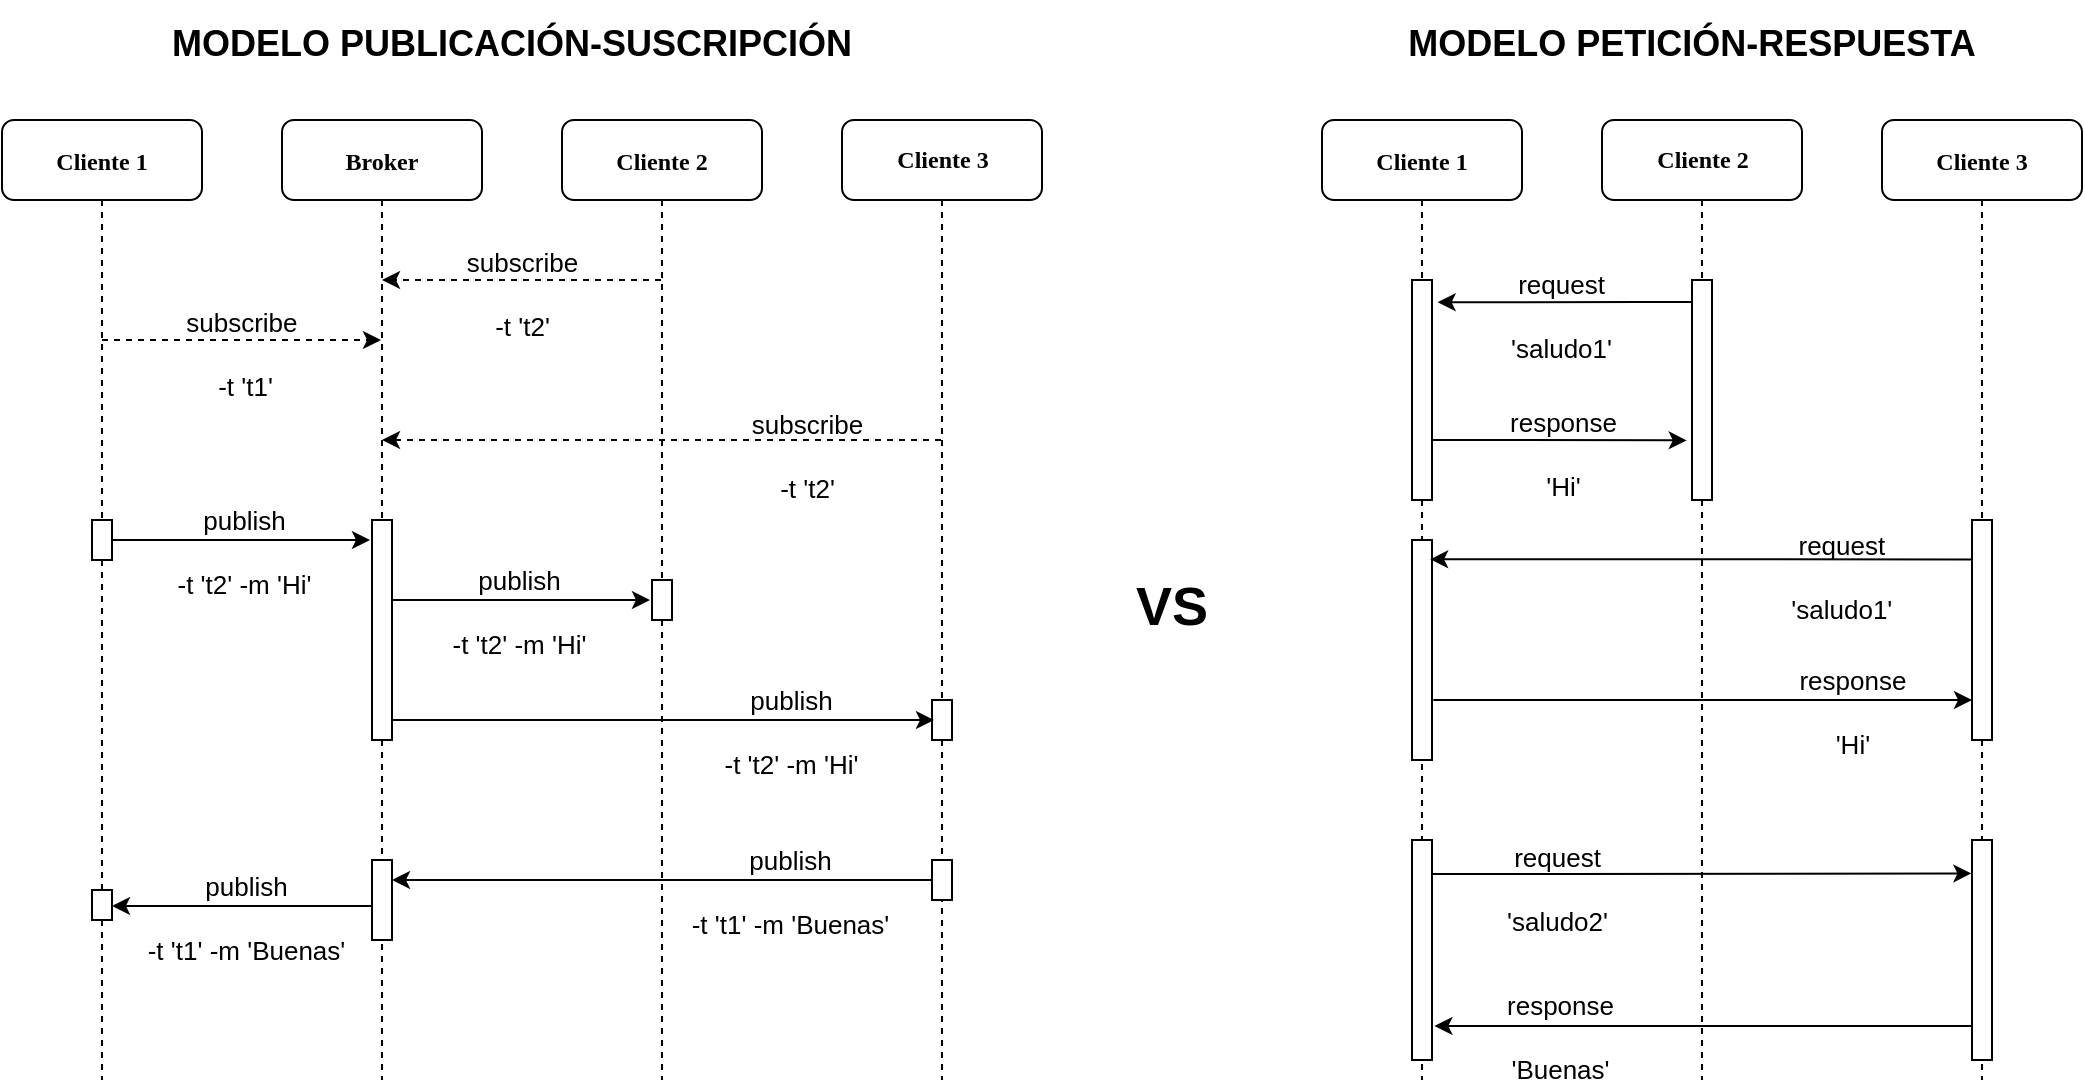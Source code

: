 <mxfile version="24.5.4" type="github">
  <diagram name="Page-1" id="13e1069c-82ec-6db2-03f1-153e76fe0fe0">
    <mxGraphModel dx="1434" dy="753" grid="1" gridSize="10" guides="1" tooltips="1" connect="1" arrows="1" fold="1" page="1" pageScale="1" pageWidth="1100" pageHeight="850" background="none" math="0" shadow="0">
      <root>
        <mxCell id="0" />
        <mxCell id="1" parent="0" />
        <mxCell id="7baba1c4bc27f4b0-2" value="Broker" style="shape=umlLifeline;perimeter=lifelinePerimeter;container=1;collapsible=0;recursiveResize=0;outlineConnect=0;rounded=1;shadow=0;comic=0;labelBackgroundColor=none;strokeWidth=1;fontFamily=Verdana;fontSize=12;align=center;fontStyle=1" parent="1" vertex="1">
          <mxGeometry x="160" y="80" width="100" height="480" as="geometry" />
        </mxCell>
        <mxCell id="7baba1c4bc27f4b0-10" value="" style="html=1;points=[];perimeter=orthogonalPerimeter;rounded=0;shadow=0;comic=0;labelBackgroundColor=none;strokeWidth=1;fontFamily=Verdana;fontSize=12;align=center;" parent="7baba1c4bc27f4b0-2" vertex="1">
          <mxGeometry x="45" y="200" width="10" height="110" as="geometry" />
        </mxCell>
        <mxCell id="AQsl2rZMWKQkd6-zd7d1-16" value="" style="html=1;points=[];perimeter=orthogonalPerimeter;rounded=0;shadow=0;comic=0;labelBackgroundColor=none;strokeWidth=1;fontFamily=Verdana;fontSize=12;align=center;" parent="7baba1c4bc27f4b0-2" vertex="1">
          <mxGeometry x="45" y="370" width="10" height="40" as="geometry" />
        </mxCell>
        <mxCell id="AQsl2rZMWKQkd6-zd7d1-7" value="" style="edgeStyle=orthogonalEdgeStyle;rounded=0;orthogonalLoop=1;jettySize=auto;dashed=1;labelBackgroundColor=none;fontSize=13;" parent="1" source="7baba1c4bc27f4b0-3" target="7baba1c4bc27f4b0-2" edge="1">
          <mxGeometry relative="1" as="geometry">
            <Array as="points">
              <mxPoint x="280" y="160" />
              <mxPoint x="280" y="160" />
            </Array>
          </mxGeometry>
        </mxCell>
        <mxCell id="AQsl2rZMWKQkd6-zd7d1-8" value="subscribe&#xa;&#xa;-t &#39;t2&#39;&#xa;" style="edgeLabel;align=center;verticalAlign=middle;resizable=0;points=[];labelBackgroundColor=none;fontSize=13;" parent="AQsl2rZMWKQkd6-zd7d1-7" vertex="1" connectable="0">
          <mxGeometry x="-0.133" y="-1" relative="1" as="geometry">
            <mxPoint x="-9" y="15" as="offset" />
          </mxGeometry>
        </mxCell>
        <mxCell id="7baba1c4bc27f4b0-3" value="Cliente 2" style="shape=umlLifeline;perimeter=lifelinePerimeter;container=1;collapsible=0;recursiveResize=0;outlineConnect=0;rounded=1;shadow=0;comic=0;labelBackgroundColor=none;strokeWidth=1;fontFamily=Verdana;fontSize=12;align=center;fontStyle=1" parent="1" vertex="1">
          <mxGeometry x="300" y="80" width="100" height="480" as="geometry" />
        </mxCell>
        <mxCell id="7baba1c4bc27f4b0-13" value="" style="html=1;points=[];perimeter=orthogonalPerimeter;rounded=0;shadow=0;comic=0;labelBackgroundColor=none;strokeWidth=1;fontFamily=Verdana;fontSize=12;align=center;" parent="7baba1c4bc27f4b0-3" vertex="1">
          <mxGeometry x="45" y="230" width="10" height="20" as="geometry" />
        </mxCell>
        <mxCell id="7baba1c4bc27f4b0-5" value="Cliente 1" style="shape=umlLifeline;perimeter=lifelinePerimeter;container=1;collapsible=0;recursiveResize=0;outlineConnect=0;rounded=1;shadow=0;comic=0;labelBackgroundColor=none;strokeWidth=1;fontFamily=Verdana;fontSize=12;align=center;fontStyle=1" parent="1" vertex="1">
          <mxGeometry x="680" y="80" width="100" height="480" as="geometry" />
        </mxCell>
        <mxCell id="7baba1c4bc27f4b0-19" value="" style="html=1;points=[];perimeter=orthogonalPerimeter;rounded=0;shadow=0;comic=0;labelBackgroundColor=none;strokeWidth=1;fontFamily=Verdana;fontSize=12;align=center;" parent="7baba1c4bc27f4b0-5" vertex="1">
          <mxGeometry x="45" y="80" width="10" height="110" as="geometry" />
        </mxCell>
        <mxCell id="AQsl2rZMWKQkd6-zd7d1-40" value="" style="html=1;points=[];perimeter=orthogonalPerimeter;rounded=0;shadow=0;comic=0;labelBackgroundColor=none;strokeWidth=1;fontFamily=Verdana;fontSize=12;align=center;" parent="7baba1c4bc27f4b0-5" vertex="1">
          <mxGeometry x="45" y="210" width="10" height="110" as="geometry" />
        </mxCell>
        <mxCell id="AQsl2rZMWKQkd6-zd7d1-45" value="" style="html=1;points=[];perimeter=orthogonalPerimeter;rounded=0;shadow=0;comic=0;labelBackgroundColor=none;strokeWidth=1;fontFamily=Verdana;fontSize=12;align=center;" parent="7baba1c4bc27f4b0-5" vertex="1">
          <mxGeometry x="45" y="360" width="10" height="110" as="geometry" />
        </mxCell>
        <mxCell id="7baba1c4bc27f4b0-6" value="Cliente 2" style="shape=umlLifeline;perimeter=lifelinePerimeter;container=1;collapsible=0;recursiveResize=0;outlineConnect=0;rounded=1;shadow=0;comic=0;labelBackgroundColor=none;strokeWidth=1;fontFamily=Verdana;fontSize=12;align=center;html=1;fontStyle=1" parent="1" vertex="1">
          <mxGeometry x="820" y="80" width="100" height="480" as="geometry" />
        </mxCell>
        <mxCell id="AQsl2rZMWKQkd6-zd7d1-29" value="" style="html=1;points=[];perimeter=orthogonalPerimeter;rounded=0;shadow=0;comic=0;labelBackgroundColor=none;strokeWidth=1;fontFamily=Verdana;fontSize=12;align=center;" parent="7baba1c4bc27f4b0-6" vertex="1">
          <mxGeometry x="45" y="80" width="10" height="110" as="geometry" />
        </mxCell>
        <mxCell id="7baba1c4bc27f4b0-7" value="Cliente 3" style="shape=umlLifeline;perimeter=lifelinePerimeter;container=1;collapsible=0;recursiveResize=0;outlineConnect=0;rounded=1;shadow=0;comic=0;labelBackgroundColor=none;strokeWidth=1;fontFamily=Verdana;fontSize=12;align=center;fontStyle=1" parent="1" vertex="1">
          <mxGeometry x="960" y="80" width="100" height="480" as="geometry" />
        </mxCell>
        <mxCell id="AQsl2rZMWKQkd6-zd7d1-39" value="" style="html=1;points=[];perimeter=orthogonalPerimeter;rounded=0;shadow=0;comic=0;labelBackgroundColor=none;strokeWidth=1;fontFamily=Verdana;fontSize=12;align=center;" parent="7baba1c4bc27f4b0-7" vertex="1">
          <mxGeometry x="45" y="200" width="10" height="110" as="geometry" />
        </mxCell>
        <mxCell id="AQsl2rZMWKQkd6-zd7d1-46" value="" style="html=1;points=[];perimeter=orthogonalPerimeter;rounded=0;shadow=0;comic=0;labelBackgroundColor=none;strokeWidth=1;fontFamily=Verdana;fontSize=12;align=center;" parent="7baba1c4bc27f4b0-7" vertex="1">
          <mxGeometry x="45" y="360" width="10" height="110" as="geometry" />
        </mxCell>
        <mxCell id="AQsl2rZMWKQkd6-zd7d1-3" style="edgeStyle=orthogonalEdgeStyle;rounded=0;orthogonalLoop=1;jettySize=auto;html=1;dashed=1;" parent="1" source="7baba1c4bc27f4b0-8" target="7baba1c4bc27f4b0-2" edge="1">
          <mxGeometry relative="1" as="geometry">
            <Array as="points">
              <mxPoint x="140" y="190" />
              <mxPoint x="140" y="190" />
            </Array>
          </mxGeometry>
        </mxCell>
        <mxCell id="AQsl2rZMWKQkd6-zd7d1-4" value="subscribe &#xa;&#xa;-t &#39;t1&#39;" style="edgeLabel;align=center;verticalAlign=middle;resizable=0;points=[];fontStyle=0;fontSize=13;labelBackgroundColor=none;spacing=2;spacingBottom=0;" parent="AQsl2rZMWKQkd6-zd7d1-3" vertex="1" connectable="0">
          <mxGeometry x="-0.207" y="1" relative="1" as="geometry">
            <mxPoint x="16" y="7" as="offset" />
          </mxGeometry>
        </mxCell>
        <mxCell id="AQsl2rZMWKQkd6-zd7d1-5" value="" style="edgeStyle=orthogonalEdgeStyle;rounded=0;orthogonalLoop=1;jettySize=auto;fontSize=15;" parent="1" source="AQsl2rZMWKQkd6-zd7d1-18" edge="1">
          <mxGeometry relative="1" as="geometry">
            <mxPoint x="204" y="290" as="targetPoint" />
            <Array as="points">
              <mxPoint x="140" y="290" />
              <mxPoint x="140" y="290" />
            </Array>
          </mxGeometry>
        </mxCell>
        <mxCell id="AQsl2rZMWKQkd6-zd7d1-6" value="publish&#xa;&#xa;-t &#39;t2&#39; -m &#39;Hi&#39;" style="edgeLabel;align=center;verticalAlign=middle;resizable=0;points=[];fontSize=13;labelBackgroundColor=none;" parent="AQsl2rZMWKQkd6-zd7d1-5" vertex="1" connectable="0">
          <mxGeometry x="0.221" relative="1" as="geometry">
            <mxPoint x="-13" y="5" as="offset" />
          </mxGeometry>
        </mxCell>
        <mxCell id="7baba1c4bc27f4b0-8" value="Cliente 1" style="shape=umlLifeline;perimeter=lifelinePerimeter;container=1;collapsible=0;recursiveResize=0;outlineConnect=0;rounded=1;shadow=0;comic=0;labelBackgroundColor=none;strokeWidth=1;fontFamily=Verdana;fontSize=12;align=center;perimeterSpacing=1;size=40;fixDash=0;fillColor=default;fontStyle=1" parent="1" vertex="1">
          <mxGeometry x="20" y="80" width="100" height="480" as="geometry" />
        </mxCell>
        <mxCell id="AQsl2rZMWKQkd6-zd7d1-23" value="" style="html=1;points=[];perimeter=orthogonalPerimeter;rounded=0;shadow=0;comic=0;labelBackgroundColor=none;strokeWidth=1;fontFamily=Verdana;fontSize=12;align=center;" parent="7baba1c4bc27f4b0-8" vertex="1">
          <mxGeometry x="45" y="385" width="10" height="15" as="geometry" />
        </mxCell>
        <mxCell id="AQsl2rZMWKQkd6-zd7d1-1" value="Cliente 3&lt;br&gt;" style="shape=umlLifeline;perimeter=lifelinePerimeter;container=1;collapsible=0;recursiveResize=0;outlineConnect=0;rounded=1;shadow=0;comic=0;labelBackgroundColor=none;strokeWidth=1;fontFamily=Verdana;fontSize=12;align=center;fontStyle=1;verticalAlign=middle;html=1;" parent="1" vertex="1">
          <mxGeometry x="440" y="80" width="100" height="480" as="geometry" />
        </mxCell>
        <mxCell id="AQsl2rZMWKQkd6-zd7d1-2" value="" style="html=1;points=[];perimeter=orthogonalPerimeter;rounded=0;shadow=0;comic=0;labelBackgroundColor=none;strokeWidth=1;fontFamily=Verdana;fontSize=12;align=center;" parent="AQsl2rZMWKQkd6-zd7d1-1" vertex="1">
          <mxGeometry x="45" y="290" width="10" height="20" as="geometry" />
        </mxCell>
        <mxCell id="AQsl2rZMWKQkd6-zd7d1-17" value="" style="html=1;points=[];perimeter=orthogonalPerimeter;rounded=0;shadow=0;comic=0;labelBackgroundColor=none;strokeWidth=1;fontFamily=Verdana;fontSize=12;align=center;" parent="AQsl2rZMWKQkd6-zd7d1-1" vertex="1">
          <mxGeometry x="45" y="370" width="10" height="20" as="geometry" />
        </mxCell>
        <mxCell id="AQsl2rZMWKQkd6-zd7d1-9" style="edgeStyle=orthogonalEdgeStyle;rounded=0;orthogonalLoop=1;jettySize=auto;html=1;" parent="1" source="7baba1c4bc27f4b0-10" edge="1">
          <mxGeometry relative="1" as="geometry">
            <mxPoint x="344" y="320" as="targetPoint" />
            <Array as="points">
              <mxPoint x="280" y="320" />
              <mxPoint x="280" y="320" />
            </Array>
          </mxGeometry>
        </mxCell>
        <mxCell id="AQsl2rZMWKQkd6-zd7d1-10" value="publish&#xa;&#xa;-t &#39;t2&#39; -m &#39;Hi&#39;&#xa;" style="edgeLabel;align=center;verticalAlign=middle;resizable=0;points=[];labelBackgroundColor=none;fontSize=13;" parent="AQsl2rZMWKQkd6-zd7d1-9" vertex="1" connectable="0">
          <mxGeometry x="-0.421" y="-1" relative="1" as="geometry">
            <mxPoint x="26" y="12" as="offset" />
          </mxGeometry>
        </mxCell>
        <mxCell id="AQsl2rZMWKQkd6-zd7d1-11" value="" style="edgeStyle=orthogonalEdgeStyle;rounded=0;orthogonalLoop=1;jettySize=auto;dashed=1;labelBackgroundColor=none;fontSize=13;" parent="1" source="AQsl2rZMWKQkd6-zd7d1-1" target="7baba1c4bc27f4b0-2" edge="1">
          <mxGeometry relative="1" as="geometry">
            <mxPoint x="485" y="230" as="sourcePoint" />
            <mxPoint x="345" y="230" as="targetPoint" />
            <Array as="points">
              <mxPoint x="350" y="240" />
              <mxPoint x="350" y="240" />
            </Array>
          </mxGeometry>
        </mxCell>
        <mxCell id="AQsl2rZMWKQkd6-zd7d1-12" value="subscribe&#xa;&#xa;-t &#39;t2&#39;&#xa;" style="edgeLabel;align=center;verticalAlign=middle;resizable=0;points=[];labelBackgroundColor=none;fontSize=13;" parent="AQsl2rZMWKQkd6-zd7d1-11" vertex="1" connectable="0">
          <mxGeometry x="-0.133" y="-1" relative="1" as="geometry">
            <mxPoint x="54" y="16" as="offset" />
          </mxGeometry>
        </mxCell>
        <mxCell id="AQsl2rZMWKQkd6-zd7d1-13" style="edgeStyle=orthogonalEdgeStyle;rounded=0;orthogonalLoop=1;jettySize=auto;html=1;" parent="1" source="7baba1c4bc27f4b0-10" edge="1">
          <mxGeometry relative="1" as="geometry">
            <mxPoint x="486" y="380" as="targetPoint" />
            <Array as="points">
              <mxPoint x="350" y="380" />
              <mxPoint x="350" y="380" />
            </Array>
          </mxGeometry>
        </mxCell>
        <mxCell id="AQsl2rZMWKQkd6-zd7d1-15" value="publish&#xa;&#xa;-t &#39;t2&#39; -m &#39;Hi&#39;&#xa;&#xa;&#xa;" style="edgeLabel;align=center;verticalAlign=middle;resizable=0;points=[];labelBackgroundColor=none;fontSize=13;" parent="AQsl2rZMWKQkd6-zd7d1-13" vertex="1" connectable="0">
          <mxGeometry x="0.295" relative="1" as="geometry">
            <mxPoint x="24" y="29" as="offset" />
          </mxGeometry>
        </mxCell>
        <mxCell id="AQsl2rZMWKQkd6-zd7d1-18" value="" style="html=1;points=[];perimeter=orthogonalPerimeter;rounded=0;shadow=0;comic=0;labelBackgroundColor=none;strokeWidth=1;fontFamily=Verdana;fontSize=12;align=center;" parent="1" vertex="1">
          <mxGeometry x="65" y="280" width="10" height="20" as="geometry" />
        </mxCell>
        <mxCell id="AQsl2rZMWKQkd6-zd7d1-21" style="edgeStyle=orthogonalEdgeStyle;rounded=0;orthogonalLoop=1;jettySize=auto;html=1;" parent="1" source="AQsl2rZMWKQkd6-zd7d1-17" target="AQsl2rZMWKQkd6-zd7d1-16" edge="1">
          <mxGeometry relative="1" as="geometry">
            <Array as="points">
              <mxPoint x="280" y="460" />
              <mxPoint x="280" y="460" />
            </Array>
          </mxGeometry>
        </mxCell>
        <mxCell id="AQsl2rZMWKQkd6-zd7d1-22" value="publish&#xa;&#xa;-t &#39;t1&#39; -m &#39;Buenas&#39;" style="edgeLabel;align=center;verticalAlign=middle;resizable=0;points=[];labelBackgroundColor=none;fontSize=13;" parent="AQsl2rZMWKQkd6-zd7d1-21" vertex="1" connectable="0">
          <mxGeometry x="-0.386" y="2" relative="1" as="geometry">
            <mxPoint x="12" y="3" as="offset" />
          </mxGeometry>
        </mxCell>
        <mxCell id="AQsl2rZMWKQkd6-zd7d1-24" style="edgeStyle=orthogonalEdgeStyle;rounded=0;orthogonalLoop=1;jettySize=auto;html=1;" parent="1" source="AQsl2rZMWKQkd6-zd7d1-16" target="AQsl2rZMWKQkd6-zd7d1-23" edge="1">
          <mxGeometry relative="1" as="geometry">
            <Array as="points">
              <mxPoint x="140" y="473" />
              <mxPoint x="140" y="473" />
            </Array>
          </mxGeometry>
        </mxCell>
        <mxCell id="AQsl2rZMWKQkd6-zd7d1-25" value="publish&#xa;&#xa;-t &#39;t1&#39; -m &#39;Buenas&#39;" style="edgeLabel;align=center;verticalAlign=middle;resizable=0;points=[];labelBackgroundColor=none;fontSize=13;" parent="AQsl2rZMWKQkd6-zd7d1-24" vertex="1" connectable="0">
          <mxGeometry x="0.047" y="-2" relative="1" as="geometry">
            <mxPoint x="5" y="7" as="offset" />
          </mxGeometry>
        </mxCell>
        <mxCell id="AQsl2rZMWKQkd6-zd7d1-26" value="MODELO PUBLICACIÓN-SUSCRIPCIÓN" style="text;align=center;verticalAlign=middle;resizable=0;points=[];autosize=1;strokeColor=none;fillColor=none;fontStyle=1;fontSize=18;" parent="1" vertex="1">
          <mxGeometry x="95" y="20" width="360" height="40" as="geometry" />
        </mxCell>
        <mxCell id="AQsl2rZMWKQkd6-zd7d1-27" value="MODELO PETICIÓN-RESPUESTA" style="text;align=center;verticalAlign=middle;resizable=0;points=[];autosize=1;strokeColor=none;fillColor=none;fontStyle=1;fontSize=18;" parent="1" vertex="1">
          <mxGeometry x="710" y="20" width="310" height="40" as="geometry" />
        </mxCell>
        <mxCell id="AQsl2rZMWKQkd6-zd7d1-35" style="edgeStyle=orthogonalEdgeStyle;rounded=0;orthogonalLoop=1;jettySize=auto;html=1;entryX=1.282;entryY=0.101;entryDx=0;entryDy=0;entryPerimeter=0;" parent="1" source="AQsl2rZMWKQkd6-zd7d1-29" target="7baba1c4bc27f4b0-19" edge="1">
          <mxGeometry relative="1" as="geometry">
            <Array as="points">
              <mxPoint x="840" y="171" />
              <mxPoint x="840" y="171" />
            </Array>
          </mxGeometry>
        </mxCell>
        <mxCell id="AQsl2rZMWKQkd6-zd7d1-36" value="request&#xa;&#xa;&#39;saludo1&#39;&#xa;" style="edgeLabel;align=center;verticalAlign=middle;resizable=0;points=[];fontSize=13;labelBackgroundColor=none;" parent="AQsl2rZMWKQkd6-zd7d1-35" vertex="1" connectable="0">
          <mxGeometry x="-0.272" y="3" relative="1" as="geometry">
            <mxPoint x="-19" y="11" as="offset" />
          </mxGeometry>
        </mxCell>
        <mxCell id="AQsl2rZMWKQkd6-zd7d1-37" style="edgeStyle=orthogonalEdgeStyle;rounded=0;orthogonalLoop=1;jettySize=auto;html=1;entryX=-0.264;entryY=0.729;entryDx=0;entryDy=0;entryPerimeter=0;" parent="1" source="7baba1c4bc27f4b0-19" target="AQsl2rZMWKQkd6-zd7d1-29" edge="1">
          <mxGeometry relative="1" as="geometry">
            <Array as="points">
              <mxPoint x="760" y="240" />
              <mxPoint x="760" y="240" />
            </Array>
          </mxGeometry>
        </mxCell>
        <mxCell id="AQsl2rZMWKQkd6-zd7d1-38" value="response&#xa;&#xa;&#39;Hi&#39;&#xa;" style="edgeLabel;align=center;verticalAlign=middle;resizable=0;points=[];labelBackgroundColor=none;fontSize=13;" parent="AQsl2rZMWKQkd6-zd7d1-37" vertex="1" connectable="0">
          <mxGeometry x="0.044" relative="1" as="geometry">
            <mxPoint x="-1" y="14" as="offset" />
          </mxGeometry>
        </mxCell>
        <mxCell id="AQsl2rZMWKQkd6-zd7d1-41" style="edgeStyle=orthogonalEdgeStyle;rounded=0;orthogonalLoop=1;jettySize=auto;html=1;entryX=0.907;entryY=0.088;entryDx=0;entryDy=0;entryPerimeter=0;exitX=0.017;exitY=0.179;exitDx=0;exitDy=0;exitPerimeter=0;" parent="1" source="AQsl2rZMWKQkd6-zd7d1-39" target="AQsl2rZMWKQkd6-zd7d1-40" edge="1">
          <mxGeometry relative="1" as="geometry">
            <mxPoint x="860" y="300" as="sourcePoint" />
            <mxPoint x="740" y="300" as="targetPoint" />
            <Array as="points" />
          </mxGeometry>
        </mxCell>
        <mxCell id="AQsl2rZMWKQkd6-zd7d1-42" value="request&#xa;&#xa;&#39;saludo1&#39;&#xa;" style="edgeLabel;align=center;verticalAlign=middle;resizable=0;points=[];fontSize=13;labelBackgroundColor=none;" parent="AQsl2rZMWKQkd6-zd7d1-41" vertex="1" connectable="0">
          <mxGeometry x="-0.272" y="3" relative="1" as="geometry">
            <mxPoint x="33" y="13" as="offset" />
          </mxGeometry>
        </mxCell>
        <mxCell id="AQsl2rZMWKQkd6-zd7d1-43" style="edgeStyle=orthogonalEdgeStyle;rounded=0;orthogonalLoop=1;jettySize=auto;html=1;exitX=1.07;exitY=0.727;exitDx=0;exitDy=0;exitPerimeter=0;" parent="1" source="AQsl2rZMWKQkd6-zd7d1-40" target="AQsl2rZMWKQkd6-zd7d1-39" edge="1">
          <mxGeometry relative="1" as="geometry">
            <mxPoint x="750" y="370" as="sourcePoint" />
            <mxPoint x="857" y="369" as="targetPoint" />
            <Array as="points">
              <mxPoint x="880" y="370" />
              <mxPoint x="880" y="370" />
            </Array>
          </mxGeometry>
        </mxCell>
        <mxCell id="AQsl2rZMWKQkd6-zd7d1-44" value="response&#xa;&#xa;&#39;Hi&#39;&#xa;" style="edgeLabel;align=center;verticalAlign=middle;resizable=0;points=[];labelBackgroundColor=none;fontSize=13;" parent="AQsl2rZMWKQkd6-zd7d1-43" vertex="1" connectable="0">
          <mxGeometry x="0.044" relative="1" as="geometry">
            <mxPoint x="69" y="13" as="offset" />
          </mxGeometry>
        </mxCell>
        <mxCell id="AQsl2rZMWKQkd6-zd7d1-48" style="edgeStyle=orthogonalEdgeStyle;rounded=0;orthogonalLoop=1;jettySize=auto;html=1;entryX=-0.031;entryY=0.152;entryDx=0;entryDy=0;entryPerimeter=0;" parent="1" source="AQsl2rZMWKQkd6-zd7d1-45" target="AQsl2rZMWKQkd6-zd7d1-46" edge="1">
          <mxGeometry relative="1" as="geometry">
            <Array as="points">
              <mxPoint x="800" y="457" />
              <mxPoint x="800" y="457" />
            </Array>
          </mxGeometry>
        </mxCell>
        <mxCell id="AQsl2rZMWKQkd6-zd7d1-49" value="request&#xa;&#xa;&#39;saludo2&#39;&#xa;" style="edgeLabel;align=center;verticalAlign=middle;resizable=0;points=[];labelBackgroundColor=none;fontSize=13;" parent="AQsl2rZMWKQkd6-zd7d1-48" vertex="1" connectable="0">
          <mxGeometry x="0.287" y="-2" relative="1" as="geometry">
            <mxPoint x="-111" y="13" as="offset" />
          </mxGeometry>
        </mxCell>
        <mxCell id="AQsl2rZMWKQkd6-zd7d1-50" style="edgeStyle=orthogonalEdgeStyle;rounded=0;orthogonalLoop=1;jettySize=auto;html=1;entryX=1.123;entryY=0.845;entryDx=0;entryDy=0;entryPerimeter=0;" parent="1" source="AQsl2rZMWKQkd6-zd7d1-46" target="AQsl2rZMWKQkd6-zd7d1-45" edge="1">
          <mxGeometry relative="1" as="geometry">
            <Array as="points">
              <mxPoint x="930" y="533" />
              <mxPoint x="930" y="533" />
            </Array>
          </mxGeometry>
        </mxCell>
        <mxCell id="AQsl2rZMWKQkd6-zd7d1-51" value="response&#xa;&#xa;&#39;Buenas&#39;&#xa;" style="edgeLabel;align=center;verticalAlign=middle;resizable=0;points=[];fontSize=13;labelBackgroundColor=none;" parent="AQsl2rZMWKQkd6-zd7d1-50" vertex="1" connectable="0">
          <mxGeometry x="-0.271" y="1" relative="1" as="geometry">
            <mxPoint x="-108" y="12" as="offset" />
          </mxGeometry>
        </mxCell>
        <mxCell id="AQsl2rZMWKQkd6-zd7d1-52" value="VS" style="text;align=center;verticalAlign=middle;resizable=0;points=[];autosize=1;strokeColor=none;fillColor=none;fontStyle=1;fontSize=27;" parent="1" vertex="1">
          <mxGeometry x="575" y="295" width="60" height="50" as="geometry" />
        </mxCell>
      </root>
    </mxGraphModel>
  </diagram>
</mxfile>
